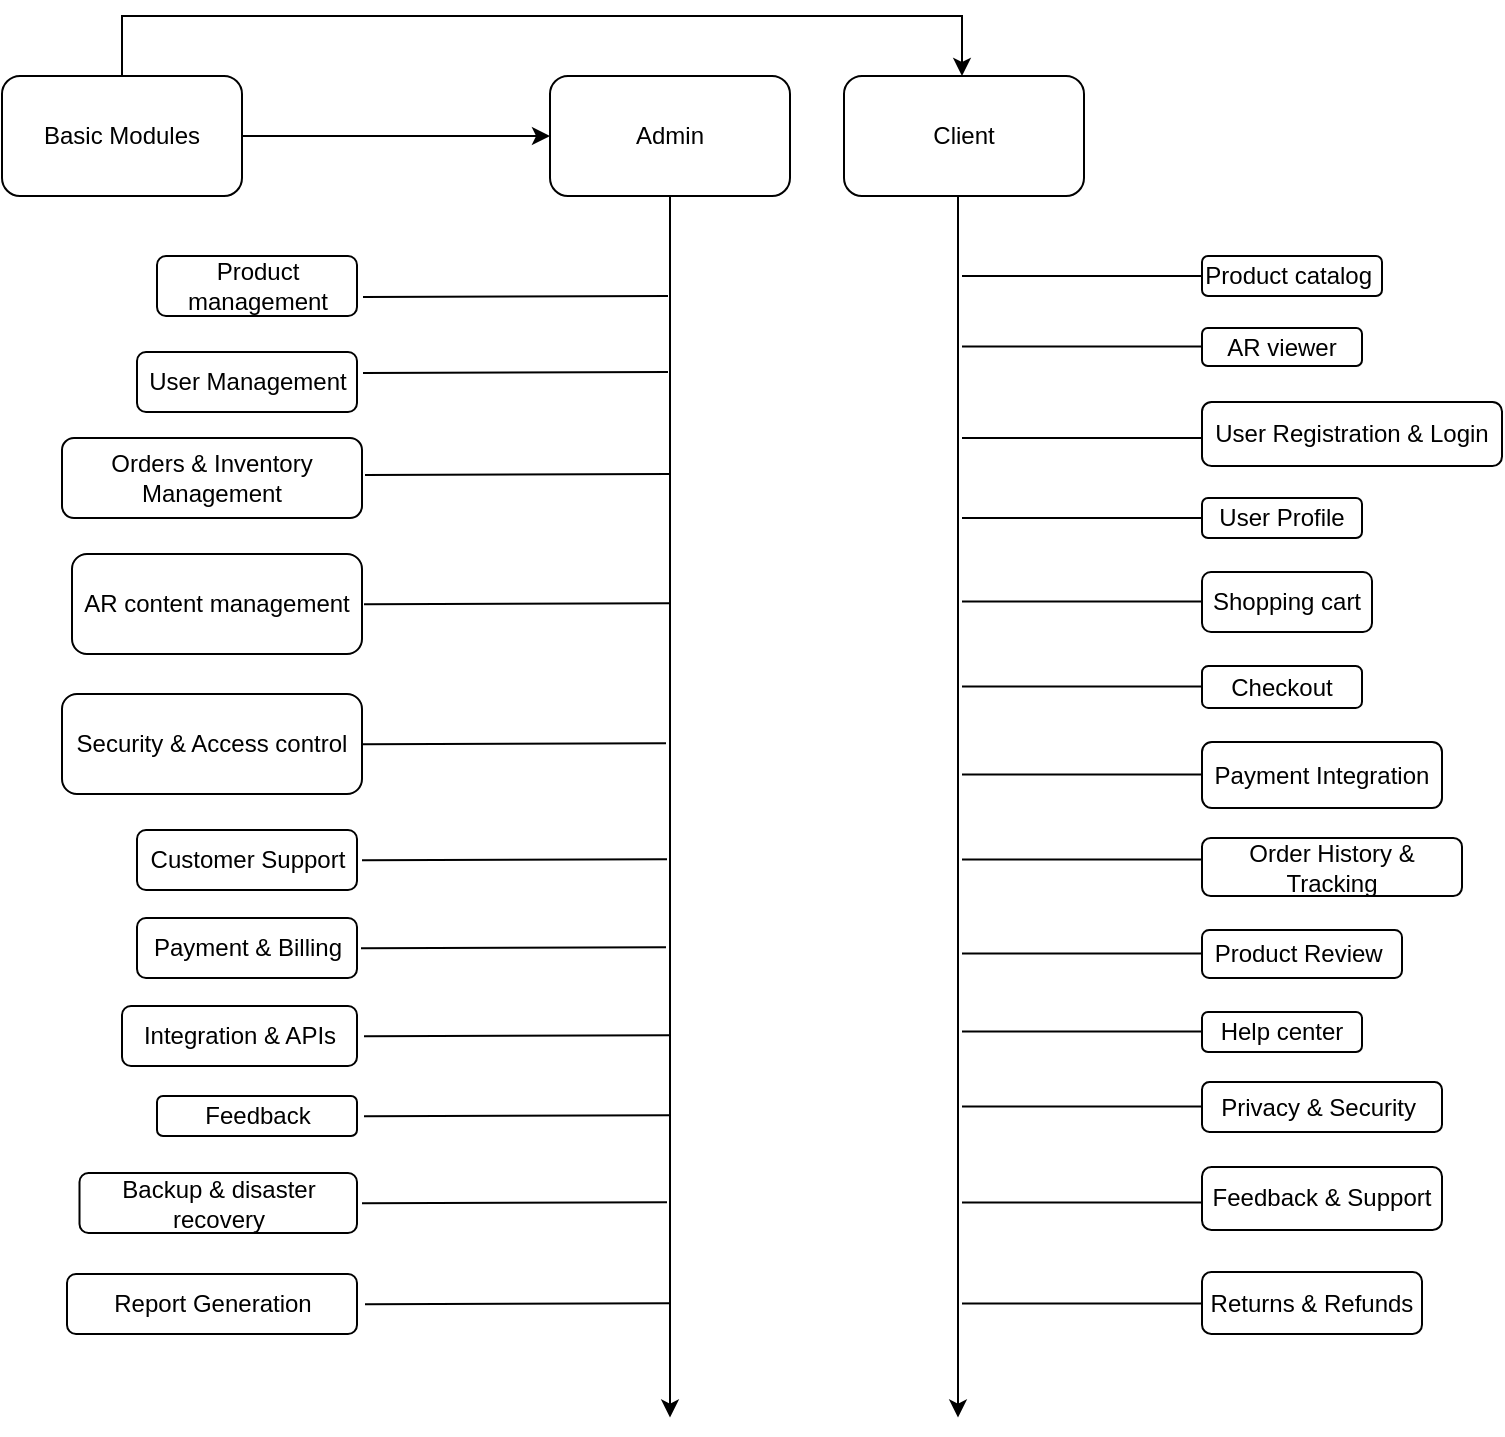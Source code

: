 <mxfile version="21.7.5" type="device">
  <diagram name="Page-1" id="yuBU4UOI9q7oWU37IXr-">
    <mxGraphModel dx="1050" dy="1786" grid="1" gridSize="10" guides="1" tooltips="1" connect="1" arrows="1" fold="1" page="1" pageScale="1" pageWidth="827" pageHeight="1169" math="0" shadow="0">
      <root>
        <mxCell id="0" />
        <mxCell id="1" parent="0" />
        <mxCell id="yyJlMqSg1VZ_SswL8pyC-4" style="edgeStyle=orthogonalEdgeStyle;rounded=0;orthogonalLoop=1;jettySize=auto;html=1;" parent="1" source="yyJlMqSg1VZ_SswL8pyC-1" target="yyJlMqSg1VZ_SswL8pyC-2" edge="1">
          <mxGeometry relative="1" as="geometry" />
        </mxCell>
        <mxCell id="yyJlMqSg1VZ_SswL8pyC-5" style="edgeStyle=orthogonalEdgeStyle;rounded=0;orthogonalLoop=1;jettySize=auto;html=1;" parent="1" source="yyJlMqSg1VZ_SswL8pyC-1" target="yyJlMqSg1VZ_SswL8pyC-3" edge="1">
          <mxGeometry relative="1" as="geometry">
            <Array as="points">
              <mxPoint x="80" y="-20" />
              <mxPoint x="500" y="-20" />
            </Array>
          </mxGeometry>
        </mxCell>
        <mxCell id="yyJlMqSg1VZ_SswL8pyC-1" value="Basic Modules&lt;br&gt;" style="rounded=1;whiteSpace=wrap;html=1;" parent="1" vertex="1">
          <mxGeometry x="20" y="10" width="120" height="60" as="geometry" />
        </mxCell>
        <mxCell id="yyJlMqSg1VZ_SswL8pyC-6" style="edgeStyle=orthogonalEdgeStyle;rounded=0;orthogonalLoop=1;jettySize=auto;html=1;" parent="1" source="yyJlMqSg1VZ_SswL8pyC-2" edge="1">
          <mxGeometry relative="1" as="geometry">
            <mxPoint x="354" y="680.8" as="targetPoint" />
          </mxGeometry>
        </mxCell>
        <mxCell id="yyJlMqSg1VZ_SswL8pyC-2" value="Admin" style="rounded=1;whiteSpace=wrap;html=1;" parent="1" vertex="1">
          <mxGeometry x="294" y="10" width="120" height="60" as="geometry" />
        </mxCell>
        <mxCell id="yyJlMqSg1VZ_SswL8pyC-3" value="Client" style="rounded=1;whiteSpace=wrap;html=1;" parent="1" vertex="1">
          <mxGeometry x="441" y="10" width="120" height="60" as="geometry" />
        </mxCell>
        <mxCell id="yyJlMqSg1VZ_SswL8pyC-7" style="edgeStyle=orthogonalEdgeStyle;rounded=0;orthogonalLoop=1;jettySize=auto;html=1;" parent="1" edge="1">
          <mxGeometry relative="1" as="geometry">
            <mxPoint x="498" y="680.8" as="targetPoint" />
            <mxPoint x="498" y="70" as="sourcePoint" />
          </mxGeometry>
        </mxCell>
        <mxCell id="yyJlMqSg1VZ_SswL8pyC-8" value="Product management&lt;br&gt;" style="rounded=1;whiteSpace=wrap;html=1;" parent="1" vertex="1">
          <mxGeometry x="97.5" y="100" width="100" height="30" as="geometry" />
        </mxCell>
        <mxCell id="yyJlMqSg1VZ_SswL8pyC-9" value="Security &amp;amp; Access control&lt;br&gt;" style="rounded=1;whiteSpace=wrap;html=1;" parent="1" vertex="1">
          <mxGeometry x="50" y="319" width="150" height="50" as="geometry" />
        </mxCell>
        <mxCell id="yyJlMqSg1VZ_SswL8pyC-10" value="User Management" style="rounded=1;whiteSpace=wrap;html=1;" parent="1" vertex="1">
          <mxGeometry x="87.5" y="148" width="110" height="30" as="geometry" />
        </mxCell>
        <mxCell id="yyJlMqSg1VZ_SswL8pyC-11" value="Orders &amp;amp; Inventory Management" style="rounded=1;whiteSpace=wrap;html=1;" parent="1" vertex="1">
          <mxGeometry x="50" y="191" width="150" height="40" as="geometry" />
        </mxCell>
        <mxCell id="yyJlMqSg1VZ_SswL8pyC-12" value="AR content management" style="rounded=1;whiteSpace=wrap;html=1;" parent="1" vertex="1">
          <mxGeometry x="55" y="249" width="145" height="50" as="geometry" />
        </mxCell>
        <mxCell id="yyJlMqSg1VZ_SswL8pyC-13" value="Customer Support" style="rounded=1;whiteSpace=wrap;html=1;" parent="1" vertex="1">
          <mxGeometry x="87.5" y="387" width="110" height="30" as="geometry" />
        </mxCell>
        <mxCell id="yyJlMqSg1VZ_SswL8pyC-14" value="Payment &amp;amp; Billing&lt;br&gt;" style="rounded=1;whiteSpace=wrap;html=1;" parent="1" vertex="1">
          <mxGeometry x="87.5" y="431" width="110" height="30" as="geometry" />
        </mxCell>
        <mxCell id="yyJlMqSg1VZ_SswL8pyC-15" value="Integration &amp;amp; APIs" style="rounded=1;whiteSpace=wrap;html=1;" parent="1" vertex="1">
          <mxGeometry x="80" y="475" width="117.5" height="30" as="geometry" />
        </mxCell>
        <mxCell id="yyJlMqSg1VZ_SswL8pyC-16" value="Feedback&lt;br&gt;" style="rounded=1;whiteSpace=wrap;html=1;" parent="1" vertex="1">
          <mxGeometry x="97.5" y="520" width="100" height="20" as="geometry" />
        </mxCell>
        <mxCell id="yyJlMqSg1VZ_SswL8pyC-17" value="Backup &amp;amp; disaster recovery&lt;br&gt;" style="rounded=1;whiteSpace=wrap;html=1;" parent="1" vertex="1">
          <mxGeometry x="58.75" y="558.5" width="138.75" height="30" as="geometry" />
        </mxCell>
        <mxCell id="yyJlMqSg1VZ_SswL8pyC-18" value="Report Generation" style="rounded=1;whiteSpace=wrap;html=1;" parent="1" vertex="1">
          <mxGeometry x="52.5" y="609" width="145" height="30" as="geometry" />
        </mxCell>
        <mxCell id="yyJlMqSg1VZ_SswL8pyC-21" value="" style="endArrow=none;html=1;rounded=0;exitX=1;exitY=0.75;exitDx=0;exitDy=0;" parent="1" edge="1">
          <mxGeometry width="50" height="50" relative="1" as="geometry">
            <mxPoint x="200.5" y="120.5" as="sourcePoint" />
            <mxPoint x="353" y="120" as="targetPoint" />
          </mxGeometry>
        </mxCell>
        <mxCell id="yyJlMqSg1VZ_SswL8pyC-22" value="" style="endArrow=none;html=1;rounded=0;exitX=1;exitY=0.75;exitDx=0;exitDy=0;" parent="1" edge="1">
          <mxGeometry width="50" height="50" relative="1" as="geometry">
            <mxPoint x="200.5" y="158.5" as="sourcePoint" />
            <mxPoint x="353" y="158" as="targetPoint" />
          </mxGeometry>
        </mxCell>
        <mxCell id="yyJlMqSg1VZ_SswL8pyC-23" value="" style="endArrow=none;html=1;rounded=0;exitX=1;exitY=0.75;exitDx=0;exitDy=0;" parent="1" edge="1">
          <mxGeometry width="50" height="50" relative="1" as="geometry">
            <mxPoint x="201.5" y="209.5" as="sourcePoint" />
            <mxPoint x="354" y="209" as="targetPoint" />
          </mxGeometry>
        </mxCell>
        <mxCell id="yyJlMqSg1VZ_SswL8pyC-24" value="" style="endArrow=none;html=1;rounded=0;exitX=1;exitY=0.75;exitDx=0;exitDy=0;" parent="1" edge="1">
          <mxGeometry width="50" height="50" relative="1" as="geometry">
            <mxPoint x="201" y="274.08" as="sourcePoint" />
            <mxPoint x="353.5" y="273.58" as="targetPoint" />
          </mxGeometry>
        </mxCell>
        <mxCell id="yyJlMqSg1VZ_SswL8pyC-25" value="" style="endArrow=none;html=1;rounded=0;exitX=1;exitY=0.75;exitDx=0;exitDy=0;" parent="1" edge="1">
          <mxGeometry width="50" height="50" relative="1" as="geometry">
            <mxPoint x="199.5" y="344.08" as="sourcePoint" />
            <mxPoint x="352" y="343.58" as="targetPoint" />
          </mxGeometry>
        </mxCell>
        <mxCell id="yyJlMqSg1VZ_SswL8pyC-26" value="" style="endArrow=none;html=1;rounded=0;exitX=1;exitY=0.75;exitDx=0;exitDy=0;" parent="1" edge="1">
          <mxGeometry width="50" height="50" relative="1" as="geometry">
            <mxPoint x="200" y="402.08" as="sourcePoint" />
            <mxPoint x="352.5" y="401.58" as="targetPoint" />
          </mxGeometry>
        </mxCell>
        <mxCell id="yyJlMqSg1VZ_SswL8pyC-27" value="" style="endArrow=none;html=1;rounded=0;exitX=1;exitY=0.75;exitDx=0;exitDy=0;" parent="1" edge="1">
          <mxGeometry width="50" height="50" relative="1" as="geometry">
            <mxPoint x="199.5" y="446.08" as="sourcePoint" />
            <mxPoint x="352" y="445.58" as="targetPoint" />
          </mxGeometry>
        </mxCell>
        <mxCell id="yyJlMqSg1VZ_SswL8pyC-28" value="" style="endArrow=none;html=1;rounded=0;exitX=1;exitY=0.75;exitDx=0;exitDy=0;" parent="1" edge="1">
          <mxGeometry width="50" height="50" relative="1" as="geometry">
            <mxPoint x="201" y="490.08" as="sourcePoint" />
            <mxPoint x="353.5" y="489.58" as="targetPoint" />
          </mxGeometry>
        </mxCell>
        <mxCell id="yyJlMqSg1VZ_SswL8pyC-29" value="" style="endArrow=none;html=1;rounded=0;exitX=1;exitY=0.75;exitDx=0;exitDy=0;" parent="1" edge="1">
          <mxGeometry width="50" height="50" relative="1" as="geometry">
            <mxPoint x="201" y="530.08" as="sourcePoint" />
            <mxPoint x="353.5" y="529.58" as="targetPoint" />
          </mxGeometry>
        </mxCell>
        <mxCell id="yyJlMqSg1VZ_SswL8pyC-30" value="" style="endArrow=none;html=1;rounded=0;exitX=1;exitY=0.75;exitDx=0;exitDy=0;" parent="1" edge="1">
          <mxGeometry width="50" height="50" relative="1" as="geometry">
            <mxPoint x="200" y="573.58" as="sourcePoint" />
            <mxPoint x="352.5" y="573.08" as="targetPoint" />
          </mxGeometry>
        </mxCell>
        <mxCell id="yyJlMqSg1VZ_SswL8pyC-31" value="" style="endArrow=none;html=1;rounded=0;exitX=1;exitY=0.75;exitDx=0;exitDy=0;" parent="1" edge="1">
          <mxGeometry width="50" height="50" relative="1" as="geometry">
            <mxPoint x="201.5" y="624.08" as="sourcePoint" />
            <mxPoint x="354" y="623.58" as="targetPoint" />
          </mxGeometry>
        </mxCell>
        <mxCell id="yyJlMqSg1VZ_SswL8pyC-32" value="Product catalog&amp;nbsp;" style="rounded=1;whiteSpace=wrap;html=1;" parent="1" vertex="1">
          <mxGeometry x="620" y="100" width="90" height="20" as="geometry" />
        </mxCell>
        <mxCell id="yyJlMqSg1VZ_SswL8pyC-33" value="AR viewer&lt;br&gt;" style="rounded=1;whiteSpace=wrap;html=1;" parent="1" vertex="1">
          <mxGeometry x="620" y="136" width="80" height="19" as="geometry" />
        </mxCell>
        <mxCell id="yyJlMqSg1VZ_SswL8pyC-34" value="Payment Integration" style="rounded=1;whiteSpace=wrap;html=1;" parent="1" vertex="1">
          <mxGeometry x="620" y="343" width="120" height="33" as="geometry" />
        </mxCell>
        <mxCell id="yyJlMqSg1VZ_SswL8pyC-35" value="Shopping cart" style="rounded=1;whiteSpace=wrap;html=1;" parent="1" vertex="1">
          <mxGeometry x="620" y="258" width="85" height="30" as="geometry" />
        </mxCell>
        <mxCell id="yyJlMqSg1VZ_SswL8pyC-36" value="User Profile" style="rounded=1;whiteSpace=wrap;html=1;" parent="1" vertex="1">
          <mxGeometry x="620" y="221" width="80" height="20" as="geometry" />
        </mxCell>
        <mxCell id="yyJlMqSg1VZ_SswL8pyC-37" value="User Registration &amp;amp; Login" style="rounded=1;whiteSpace=wrap;html=1;" parent="1" vertex="1">
          <mxGeometry x="620" y="173" width="150" height="32" as="geometry" />
        </mxCell>
        <mxCell id="yyJlMqSg1VZ_SswL8pyC-38" value="Order History &amp;amp; Tracking" style="rounded=1;whiteSpace=wrap;html=1;" parent="1" vertex="1">
          <mxGeometry x="620" y="391" width="130" height="29" as="geometry" />
        </mxCell>
        <mxCell id="yyJlMqSg1VZ_SswL8pyC-39" value="Product Review&amp;nbsp;" style="rounded=1;whiteSpace=wrap;html=1;" parent="1" vertex="1">
          <mxGeometry x="620" y="437" width="100" height="24" as="geometry" />
        </mxCell>
        <mxCell id="yyJlMqSg1VZ_SswL8pyC-40" value="Help center" style="rounded=1;whiteSpace=wrap;html=1;" parent="1" vertex="1">
          <mxGeometry x="620" y="478" width="80" height="20" as="geometry" />
        </mxCell>
        <mxCell id="yyJlMqSg1VZ_SswL8pyC-41" value="Checkout" style="rounded=1;whiteSpace=wrap;html=1;" parent="1" vertex="1">
          <mxGeometry x="620" y="305" width="80" height="21" as="geometry" />
        </mxCell>
        <mxCell id="yyJlMqSg1VZ_SswL8pyC-42" value="Feedback &amp;amp; Support" style="rounded=1;whiteSpace=wrap;html=1;" parent="1" vertex="1">
          <mxGeometry x="620" y="555.5" width="120" height="31.5" as="geometry" />
        </mxCell>
        <mxCell id="yyJlMqSg1VZ_SswL8pyC-43" value="Privacy &amp;amp; Security&amp;nbsp;" style="rounded=1;whiteSpace=wrap;html=1;" parent="1" vertex="1">
          <mxGeometry x="620" y="513" width="120" height="25" as="geometry" />
        </mxCell>
        <mxCell id="yyJlMqSg1VZ_SswL8pyC-46" value="" style="endArrow=none;html=1;rounded=0;entryX=0;entryY=0.5;entryDx=0;entryDy=0;" parent="1" target="yyJlMqSg1VZ_SswL8pyC-32" edge="1">
          <mxGeometry width="50" height="50" relative="1" as="geometry">
            <mxPoint x="500" y="110" as="sourcePoint" />
            <mxPoint x="600" y="109.71" as="targetPoint" />
          </mxGeometry>
        </mxCell>
        <mxCell id="yyJlMqSg1VZ_SswL8pyC-47" value="" style="endArrow=none;html=1;rounded=0;entryX=0;entryY=0.5;entryDx=0;entryDy=0;" parent="1" edge="1">
          <mxGeometry width="50" height="50" relative="1" as="geometry">
            <mxPoint x="500" y="145.21" as="sourcePoint" />
            <mxPoint x="620" y="145.21" as="targetPoint" />
          </mxGeometry>
        </mxCell>
        <mxCell id="yyJlMqSg1VZ_SswL8pyC-48" value="" style="endArrow=none;html=1;rounded=0;entryX=0;entryY=0.5;entryDx=0;entryDy=0;" parent="1" edge="1">
          <mxGeometry width="50" height="50" relative="1" as="geometry">
            <mxPoint x="500" y="191" as="sourcePoint" />
            <mxPoint x="620" y="191" as="targetPoint" />
          </mxGeometry>
        </mxCell>
        <mxCell id="yyJlMqSg1VZ_SswL8pyC-49" value="" style="endArrow=none;html=1;rounded=0;entryX=0;entryY=0.5;entryDx=0;entryDy=0;" parent="1" edge="1">
          <mxGeometry width="50" height="50" relative="1" as="geometry">
            <mxPoint x="500" y="231" as="sourcePoint" />
            <mxPoint x="620" y="231" as="targetPoint" />
          </mxGeometry>
        </mxCell>
        <mxCell id="yyJlMqSg1VZ_SswL8pyC-50" value="" style="endArrow=none;html=1;rounded=0;entryX=0;entryY=0.5;entryDx=0;entryDy=0;" parent="1" edge="1">
          <mxGeometry width="50" height="50" relative="1" as="geometry">
            <mxPoint x="500" y="272.71" as="sourcePoint" />
            <mxPoint x="620" y="272.71" as="targetPoint" />
          </mxGeometry>
        </mxCell>
        <mxCell id="yyJlMqSg1VZ_SswL8pyC-51" value="" style="endArrow=none;html=1;rounded=0;entryX=0;entryY=0.5;entryDx=0;entryDy=0;" parent="1" edge="1">
          <mxGeometry width="50" height="50" relative="1" as="geometry">
            <mxPoint x="500" y="315.21" as="sourcePoint" />
            <mxPoint x="620" y="315.21" as="targetPoint" />
          </mxGeometry>
        </mxCell>
        <mxCell id="yyJlMqSg1VZ_SswL8pyC-52" value="" style="endArrow=none;html=1;rounded=0;entryX=0;entryY=0.5;entryDx=0;entryDy=0;" parent="1" edge="1">
          <mxGeometry width="50" height="50" relative="1" as="geometry">
            <mxPoint x="500" y="359.21" as="sourcePoint" />
            <mxPoint x="620" y="359.21" as="targetPoint" />
          </mxGeometry>
        </mxCell>
        <mxCell id="yyJlMqSg1VZ_SswL8pyC-53" value="" style="endArrow=none;html=1;rounded=0;entryX=0;entryY=0.5;entryDx=0;entryDy=0;" parent="1" edge="1">
          <mxGeometry width="50" height="50" relative="1" as="geometry">
            <mxPoint x="500" y="401.71" as="sourcePoint" />
            <mxPoint x="620" y="401.71" as="targetPoint" />
          </mxGeometry>
        </mxCell>
        <mxCell id="yyJlMqSg1VZ_SswL8pyC-54" value="" style="endArrow=none;html=1;rounded=0;entryX=0;entryY=0.5;entryDx=0;entryDy=0;" parent="1" edge="1">
          <mxGeometry width="50" height="50" relative="1" as="geometry">
            <mxPoint x="500" y="448.71" as="sourcePoint" />
            <mxPoint x="620" y="448.71" as="targetPoint" />
          </mxGeometry>
        </mxCell>
        <mxCell id="yyJlMqSg1VZ_SswL8pyC-55" value="" style="endArrow=none;html=1;rounded=0;entryX=0;entryY=0.5;entryDx=0;entryDy=0;" parent="1" edge="1">
          <mxGeometry width="50" height="50" relative="1" as="geometry">
            <mxPoint x="500" y="487.71" as="sourcePoint" />
            <mxPoint x="620" y="487.71" as="targetPoint" />
          </mxGeometry>
        </mxCell>
        <mxCell id="yyJlMqSg1VZ_SswL8pyC-56" value="" style="endArrow=none;html=1;rounded=0;entryX=0;entryY=0.5;entryDx=0;entryDy=0;" parent="1" edge="1">
          <mxGeometry width="50" height="50" relative="1" as="geometry">
            <mxPoint x="500" y="525.21" as="sourcePoint" />
            <mxPoint x="620" y="525.21" as="targetPoint" />
          </mxGeometry>
        </mxCell>
        <mxCell id="yyJlMqSg1VZ_SswL8pyC-57" value="" style="endArrow=none;html=1;rounded=0;entryX=0;entryY=0.5;entryDx=0;entryDy=0;" parent="1" edge="1">
          <mxGeometry width="50" height="50" relative="1" as="geometry">
            <mxPoint x="500" y="573.21" as="sourcePoint" />
            <mxPoint x="620" y="573.21" as="targetPoint" />
          </mxGeometry>
        </mxCell>
        <mxCell id="yyJlMqSg1VZ_SswL8pyC-58" value="Returns &amp;amp; Refunds" style="rounded=1;whiteSpace=wrap;html=1;" parent="1" vertex="1">
          <mxGeometry x="620" y="608" width="110" height="31" as="geometry" />
        </mxCell>
        <mxCell id="yyJlMqSg1VZ_SswL8pyC-59" value="" style="endArrow=none;html=1;rounded=0;entryX=0;entryY=0.5;entryDx=0;entryDy=0;" parent="1" edge="1">
          <mxGeometry width="50" height="50" relative="1" as="geometry">
            <mxPoint x="500" y="623.76" as="sourcePoint" />
            <mxPoint x="620" y="623.76" as="targetPoint" />
          </mxGeometry>
        </mxCell>
      </root>
    </mxGraphModel>
  </diagram>
</mxfile>
